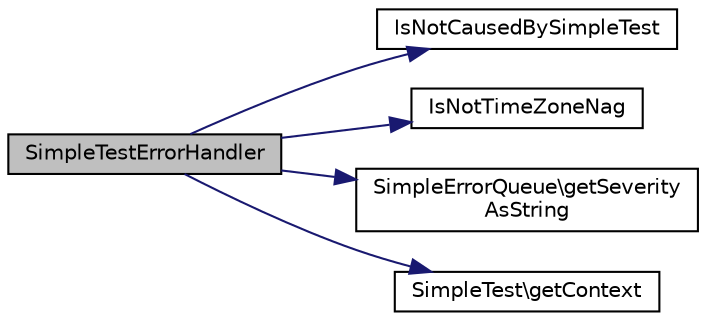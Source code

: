 digraph "SimpleTestErrorHandler"
{
  edge [fontname="Helvetica",fontsize="10",labelfontname="Helvetica",labelfontsize="10"];
  node [fontname="Helvetica",fontsize="10",shape=record];
  rankdir="LR";
  Node1 [label="SimpleTestErrorHandler",height=0.2,width=0.4,color="black", fillcolor="grey75", style="filled" fontcolor="black"];
  Node1 -> Node2 [color="midnightblue",fontsize="10",style="solid",fontname="Helvetica"];
  Node2 [label="IsNotCausedBySimpleTest",height=0.2,width=0.4,color="black", fillcolor="white", style="filled",URL="$errors_8php.html#a012af8db52e47aabc046cd6fdbb2ac13"];
  Node1 -> Node3 [color="midnightblue",fontsize="10",style="solid",fontname="Helvetica"];
  Node3 [label="IsNotTimeZoneNag",height=0.2,width=0.4,color="black", fillcolor="white", style="filled",URL="$errors_8php.html#ac0ff044ea1ecf535cfcc339153238cfe"];
  Node1 -> Node4 [color="midnightblue",fontsize="10",style="solid",fontname="Helvetica"];
  Node4 [label="SimpleErrorQueue\\getSeverity\lAsString",height=0.2,width=0.4,color="black", fillcolor="white", style="filled",URL="$class_simple_error_queue.html#ad16e01b0f6330274eee550ab93268afe"];
  Node1 -> Node5 [color="midnightblue",fontsize="10",style="solid",fontname="Helvetica"];
  Node5 [label="SimpleTest\\getContext",height=0.2,width=0.4,color="black", fillcolor="white", style="filled",URL="$class_simple_test.html#aa3fe42ba4c6ff4bf9fe17a836d6b593f"];
}

